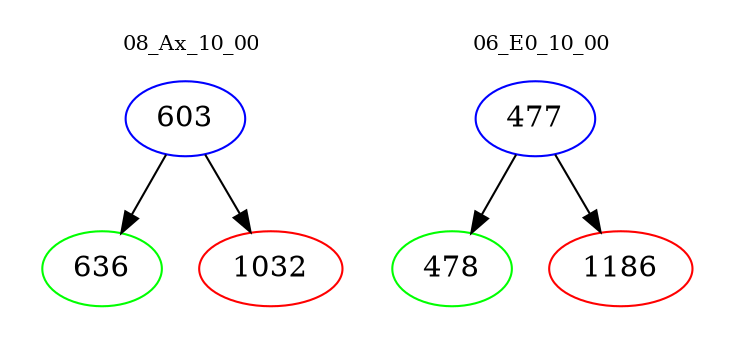 digraph{
subgraph cluster_0 {
color = white
label = "08_Ax_10_00";
fontsize=10;
T0_603 [label="603", color="blue"]
T0_603 -> T0_636 [color="black"]
T0_636 [label="636", color="green"]
T0_603 -> T0_1032 [color="black"]
T0_1032 [label="1032", color="red"]
}
subgraph cluster_1 {
color = white
label = "06_E0_10_00";
fontsize=10;
T1_477 [label="477", color="blue"]
T1_477 -> T1_478 [color="black"]
T1_478 [label="478", color="green"]
T1_477 -> T1_1186 [color="black"]
T1_1186 [label="1186", color="red"]
}
}
